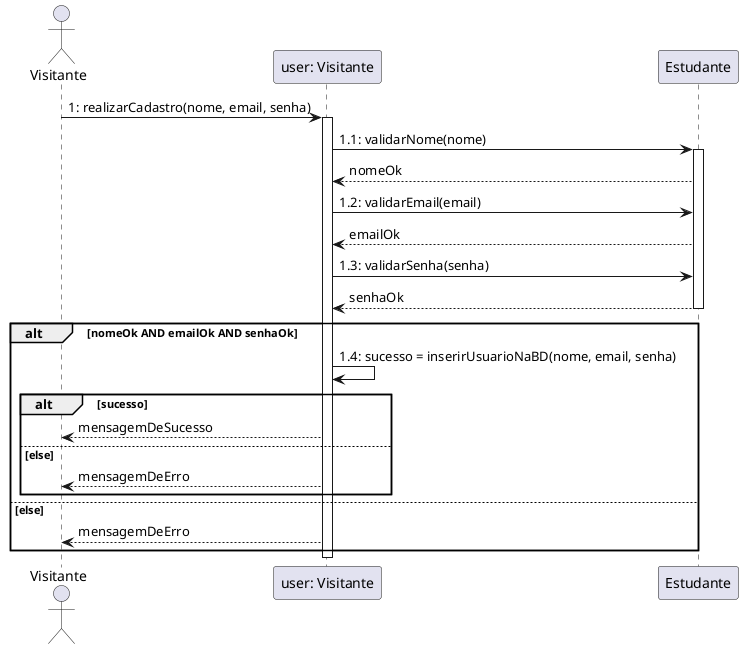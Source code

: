 @startuml realizar_cadastro
actor Visitante

Visitante->"user: Visitante": 1: realizarCadastro(nome, email, senha)
Activate "user: Visitante"
"user: Visitante"->"Estudante": 1.1: validarNome(nome)
Activate "Estudante"
"Estudante"-->"user: Visitante": nomeOk

"user: Visitante"->"Estudante": 1.2: validarEmail(email)
"Estudante"-->"user: Visitante": emailOk

"user: Visitante"->"Estudante": 1.3: validarSenha(senha)
"Estudante"-->"user: Visitante": senhaOk
Deactivate "Estudante"
alt nomeOk AND emailOk AND senhaOk
"user: Visitante"->"user: Visitante": 1.4: sucesso = inserirUsuarioNaBD(nome, email, senha)
alt sucesso
"user: Visitante"-->Visitante: mensagemDeSucesso
else else
"user: Visitante"-->Visitante: mensagemDeErro
end
else else
"user: Visitante"-->Visitante: mensagemDeErro
end
deactivate "user: Visitante"

@enduml